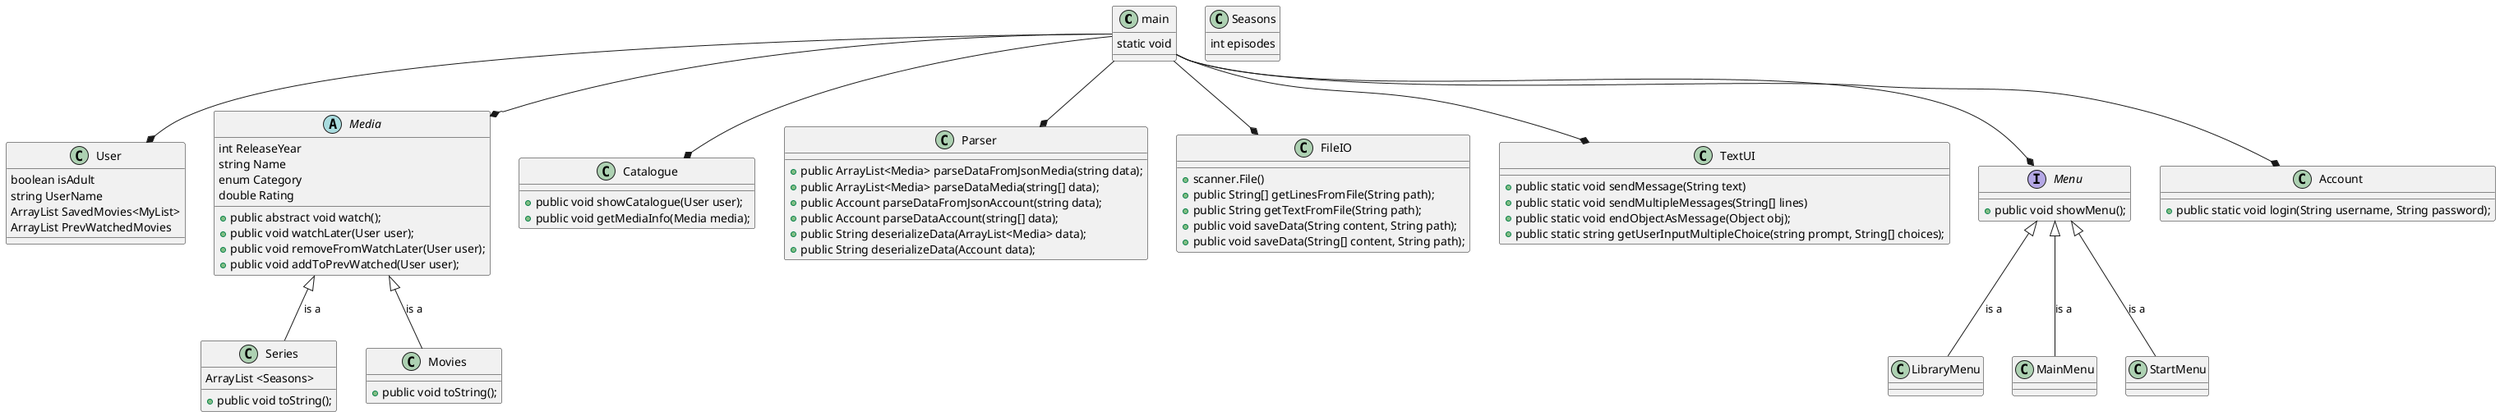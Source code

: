 @startuml

class main
class User
abstract class Media
class Series
class Seasons
class Movies
class Catalogue
class Parser
class FileIO
class TextUI
interface Menu
class LibraryMenu
class MainMenu
class StartMenu

main : static void

FileIO : + scanner.File()
FileIO : + public String[] getLinesFromFile(String path);
FileIO : + public String getTextFromFile(String path);
FileIO : + public void saveData(String content, String path);
FileIO : + public void saveData(String[] content, String path);



TextUI : + public static void sendMessage(String text)
TextUI : + public static void sendMultipleMessages(String[] lines)
TextUI : + public static void endObjectAsMessage(Object obj);
TextUI : + public static string getUserInputMultipleChoice(string prompt, String[] choices);


Catalogue : + public void showCatalogue(User user);
Catalogue : + public void getMediaInfo(Media media);

User : boolean isAdult
User : string UserName
User : ArrayList SavedMovies<MyList>
User : ArrayList PrevWatchedMovies

Parser : + public ArrayList<Media> parseDataFromJsonMedia(string data);
Parser : + public ArrayList<Media> parseDataMedia(string[] data);
Parser : + public Account parseDataFromJsonAccount(string data);
Parser : + public Account parseDataAccount(string[] data);
Parser : + public String deserializeData(ArrayList<Media> data);
Parser : +public String deserializeData(Account data);

Account : + public static void login(String username, String password);

Menu : + public void showMenu();

Series : ArrayList <Seasons>
Series : + public void toString();

Movies : + public void toString();

Seasons : int episodes

Media : int ReleaseYear
Media : string Name
Media : enum Category
Media : double Rating
Media : + public abstract void watch();
Media : + public void watchLater(User user);
Media : + public void removeFromWatchLater(User user);
Media : + public void addToPrevWatched(User user);

main --* Parser
main --* Catalogue
main --* FileIO
main --* TextUI
main --* Media
main --* User
main --* Menu
main --* Account

Menu <|-- LibraryMenu : is a
Menu <|-- StartMenu : is a
Menu <|-- MainMenu : is a

Media <|-- Series : is a
Media <|-- Movies : is a


@enduml